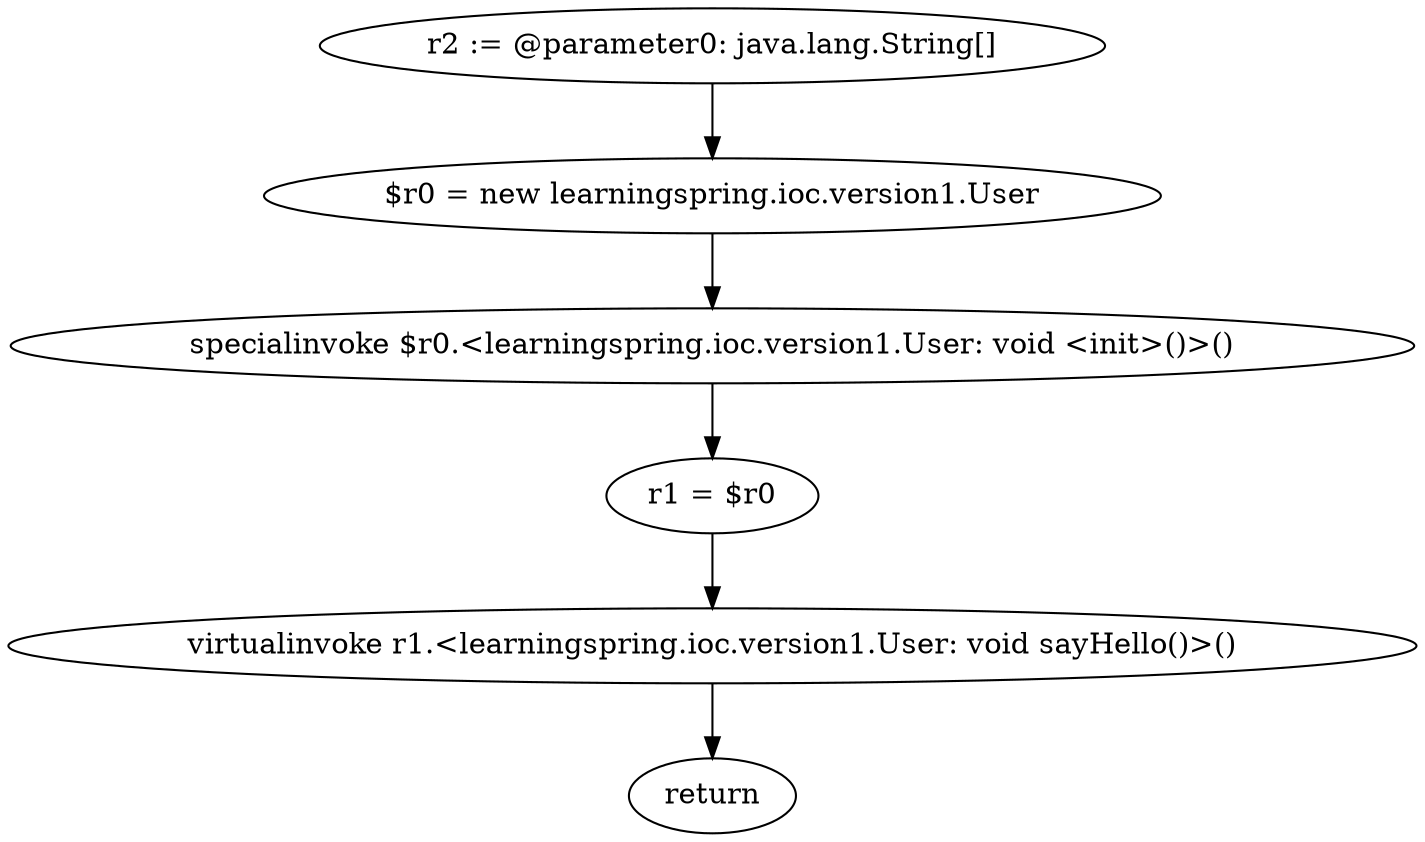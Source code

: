 digraph "unitGraph" {
    "r2 := @parameter0: java.lang.String[]"
    "$r0 = new learningspring.ioc.version1.User"
    "specialinvoke $r0.<learningspring.ioc.version1.User: void <init>()>()"
    "r1 = $r0"
    "virtualinvoke r1.<learningspring.ioc.version1.User: void sayHello()>()"
    "return"
    "r2 := @parameter0: java.lang.String[]"->"$r0 = new learningspring.ioc.version1.User";
    "$r0 = new learningspring.ioc.version1.User"->"specialinvoke $r0.<learningspring.ioc.version1.User: void <init>()>()";
    "specialinvoke $r0.<learningspring.ioc.version1.User: void <init>()>()"->"r1 = $r0";
    "r1 = $r0"->"virtualinvoke r1.<learningspring.ioc.version1.User: void sayHello()>()";
    "virtualinvoke r1.<learningspring.ioc.version1.User: void sayHello()>()"->"return";
}
